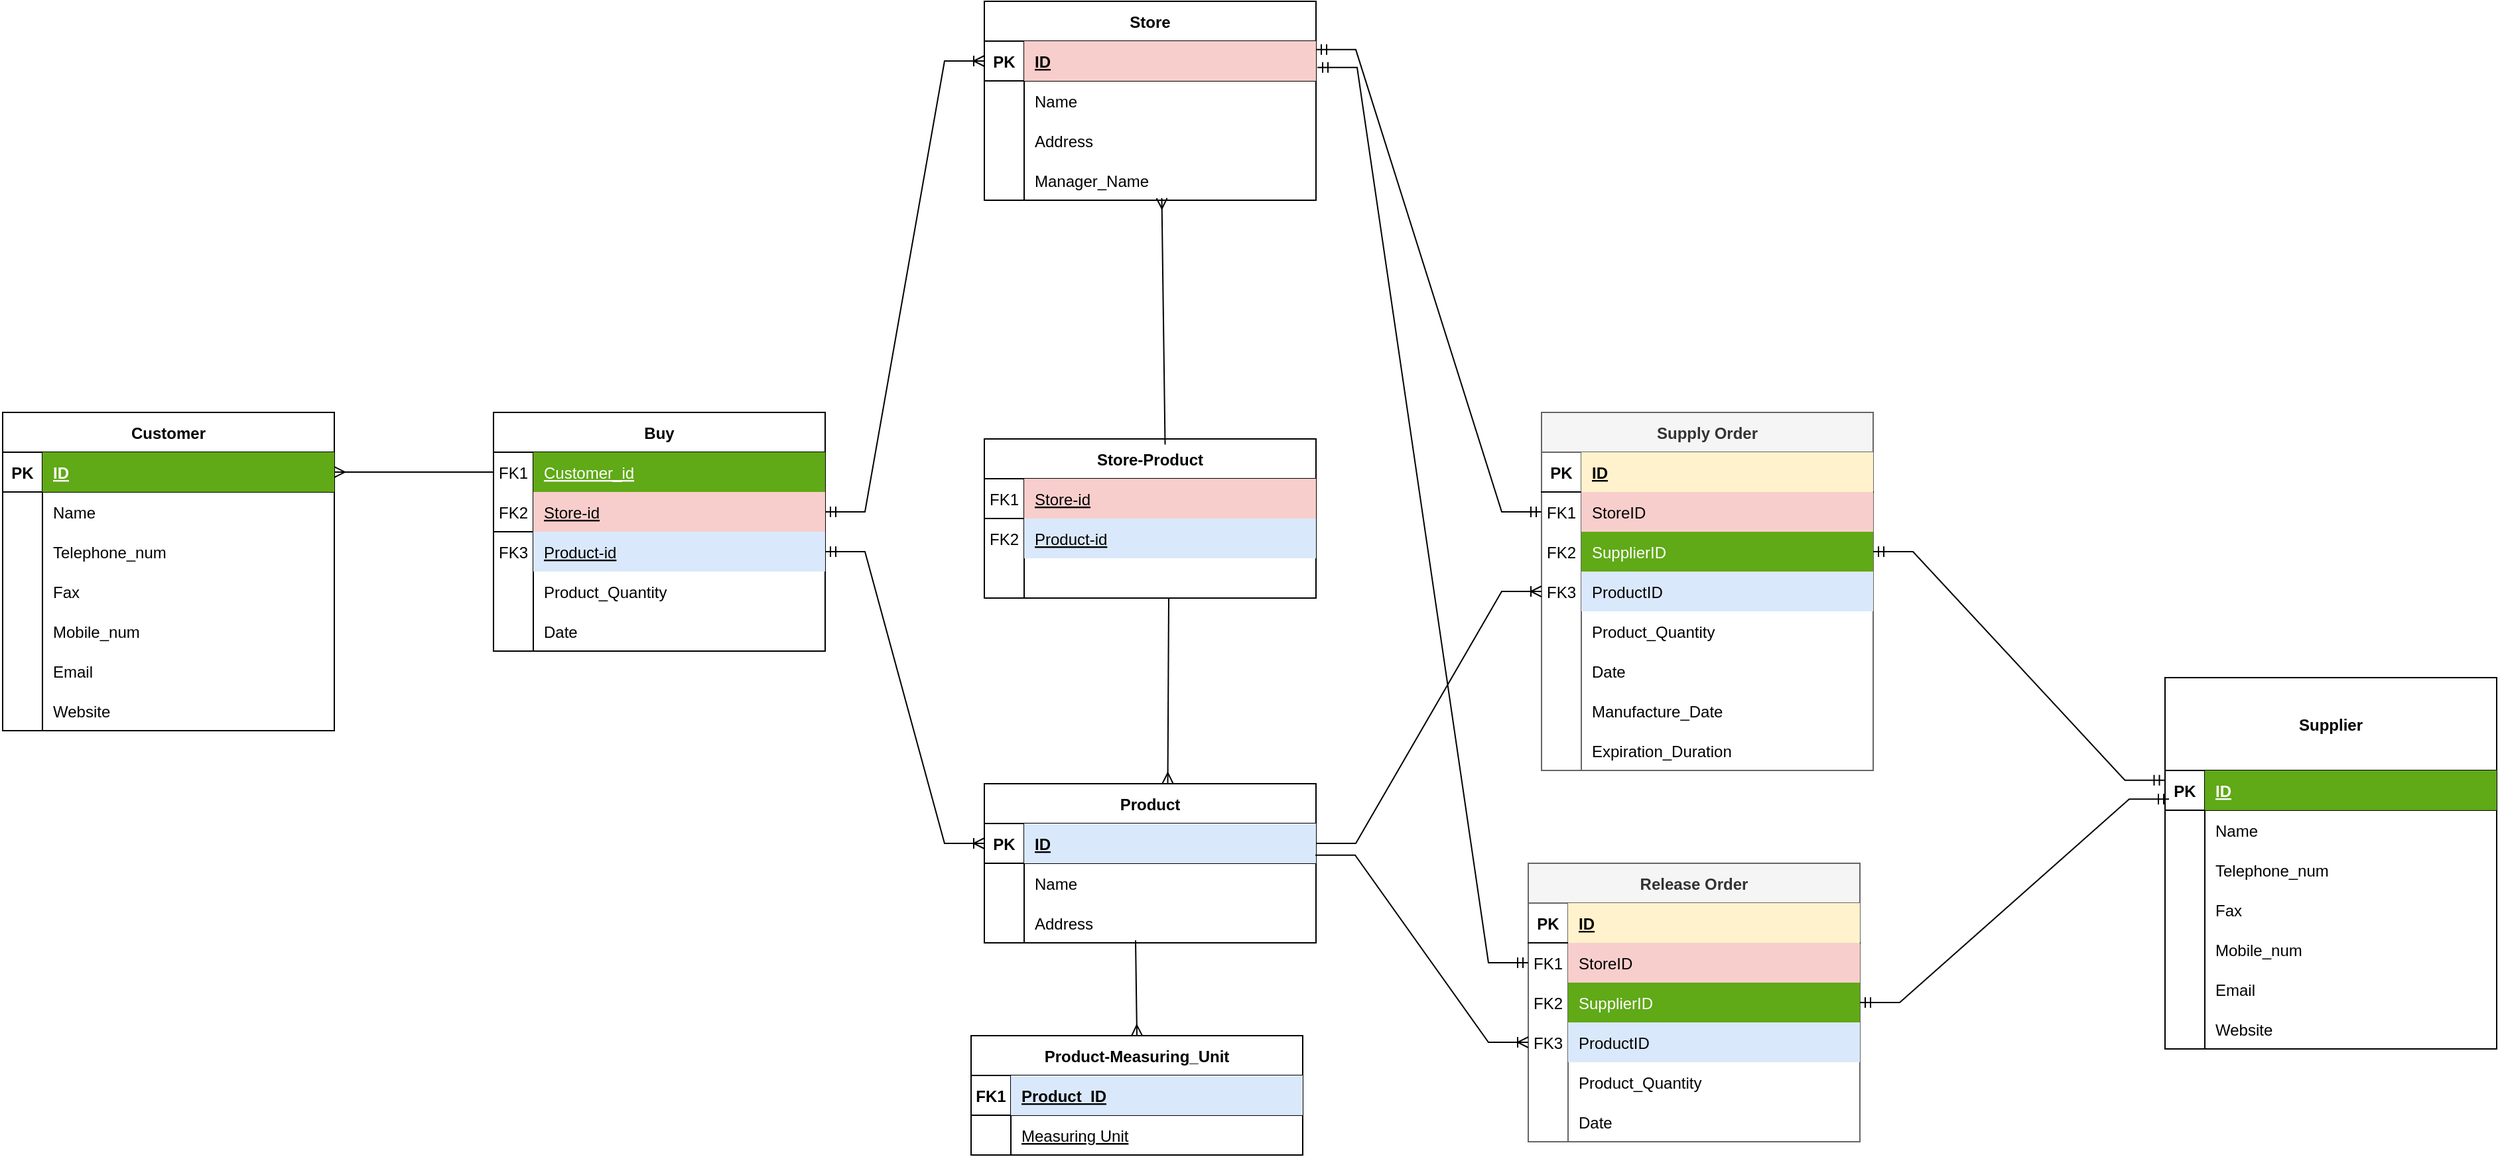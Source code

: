 <mxfile version="20.3.0" type="device"><diagram id="R2lEEEUBdFMjLlhIrx00" name="Page-1"><mxGraphModel dx="4152" dy="2756" grid="1" gridSize="10" guides="1" tooltips="1" connect="1" arrows="1" fold="1" page="1" pageScale="1" pageWidth="2336" pageHeight="1654" math="0" shadow="0" extFonts="Permanent Marker^https://fonts.googleapis.com/css?family=Permanent+Marker"><root><mxCell id="0"/><mxCell id="1" parent="0"/><mxCell id="C-vyLk0tnHw3VtMMgP7b-2" value="Store-Product" style="shape=table;startSize=30;container=1;collapsible=1;childLayout=tableLayout;fixedRows=1;rowLines=0;fontStyle=1;align=center;resizeLast=1;" parent="1" vertex="1"><mxGeometry x="890" y="680" width="250" height="120" as="geometry"/></mxCell><mxCell id="C-vyLk0tnHw3VtMMgP7b-3" value="" style="shape=partialRectangle;collapsible=0;dropTarget=0;pointerEvents=0;fillColor=none;points=[[0,0.5],[1,0.5]];portConstraint=eastwest;top=0;left=0;right=0;bottom=1;" parent="C-vyLk0tnHw3VtMMgP7b-2" vertex="1"><mxGeometry y="30" width="250" height="30" as="geometry"/></mxCell><mxCell id="C-vyLk0tnHw3VtMMgP7b-4" value="FK1" style="shape=partialRectangle;overflow=hidden;connectable=0;fillColor=none;top=0;left=0;bottom=0;right=0;fontStyle=0;" parent="C-vyLk0tnHw3VtMMgP7b-3" vertex="1"><mxGeometry width="30" height="30" as="geometry"><mxRectangle width="30" height="30" as="alternateBounds"/></mxGeometry></mxCell><mxCell id="C-vyLk0tnHw3VtMMgP7b-5" value="Store-id" style="shape=partialRectangle;overflow=hidden;connectable=0;fillColor=#f8cecc;top=0;left=0;bottom=0;right=0;align=left;spacingLeft=6;fontStyle=4;strokeColor=#b85450;" parent="C-vyLk0tnHw3VtMMgP7b-3" vertex="1"><mxGeometry x="30" width="220" height="30" as="geometry"><mxRectangle width="220" height="30" as="alternateBounds"/></mxGeometry></mxCell><mxCell id="C-vyLk0tnHw3VtMMgP7b-6" value="" style="shape=partialRectangle;collapsible=0;dropTarget=0;pointerEvents=0;fillColor=none;points=[[0,0.5],[1,0.5]];portConstraint=eastwest;top=0;left=0;right=0;bottom=0;" parent="C-vyLk0tnHw3VtMMgP7b-2" vertex="1"><mxGeometry y="60" width="250" height="30" as="geometry"/></mxCell><mxCell id="C-vyLk0tnHw3VtMMgP7b-7" value="FK2" style="shape=partialRectangle;overflow=hidden;connectable=0;fillColor=none;top=0;left=0;bottom=0;right=0;" parent="C-vyLk0tnHw3VtMMgP7b-6" vertex="1"><mxGeometry width="30" height="30" as="geometry"><mxRectangle width="30" height="30" as="alternateBounds"/></mxGeometry></mxCell><mxCell id="C-vyLk0tnHw3VtMMgP7b-8" value="Product-id" style="shape=partialRectangle;overflow=hidden;connectable=0;fillColor=#dae8fc;top=0;left=0;bottom=0;right=0;align=left;spacingLeft=6;strokeColor=#6c8ebf;fontStyle=4" parent="C-vyLk0tnHw3VtMMgP7b-6" vertex="1"><mxGeometry x="30" width="220" height="30" as="geometry"><mxRectangle width="220" height="30" as="alternateBounds"/></mxGeometry></mxCell><mxCell id="C-vyLk0tnHw3VtMMgP7b-9" value="" style="shape=partialRectangle;collapsible=0;dropTarget=0;pointerEvents=0;fillColor=none;points=[[0,0.5],[1,0.5]];portConstraint=eastwest;top=0;left=0;right=0;bottom=0;" parent="C-vyLk0tnHw3VtMMgP7b-2" vertex="1"><mxGeometry y="90" width="250" height="30" as="geometry"/></mxCell><mxCell id="C-vyLk0tnHw3VtMMgP7b-10" value="" style="shape=partialRectangle;overflow=hidden;connectable=0;fillColor=none;top=0;left=0;bottom=0;right=0;" parent="C-vyLk0tnHw3VtMMgP7b-9" vertex="1"><mxGeometry width="30" height="30" as="geometry"><mxRectangle width="30" height="30" as="alternateBounds"/></mxGeometry></mxCell><mxCell id="C-vyLk0tnHw3VtMMgP7b-11" value="" style="shape=partialRectangle;overflow=hidden;connectable=0;fillColor=none;top=0;left=0;bottom=0;right=0;align=left;spacingLeft=6;" parent="C-vyLk0tnHw3VtMMgP7b-9" vertex="1"><mxGeometry x="30" width="220" height="30" as="geometry"><mxRectangle width="220" height="30" as="alternateBounds"/></mxGeometry></mxCell><mxCell id="C-vyLk0tnHw3VtMMgP7b-23" value="Store" style="shape=table;startSize=30;container=1;collapsible=1;childLayout=tableLayout;fixedRows=1;rowLines=0;fontStyle=1;align=center;resizeLast=1;" parent="1" vertex="1"><mxGeometry x="890" y="350" width="250" height="150" as="geometry"/></mxCell><mxCell id="C-vyLk0tnHw3VtMMgP7b-24" value="" style="shape=partialRectangle;collapsible=0;dropTarget=0;pointerEvents=0;fillColor=none;points=[[0,0.5],[1,0.5]];portConstraint=eastwest;top=0;left=0;right=0;bottom=1;" parent="C-vyLk0tnHw3VtMMgP7b-23" vertex="1"><mxGeometry y="30" width="250" height="30" as="geometry"/></mxCell><mxCell id="C-vyLk0tnHw3VtMMgP7b-25" value="PK" style="shape=partialRectangle;overflow=hidden;connectable=0;fillColor=none;top=0;left=0;bottom=0;right=0;fontStyle=1;" parent="C-vyLk0tnHw3VtMMgP7b-24" vertex="1"><mxGeometry width="30" height="30" as="geometry"><mxRectangle width="30" height="30" as="alternateBounds"/></mxGeometry></mxCell><mxCell id="C-vyLk0tnHw3VtMMgP7b-26" value="ID" style="shape=partialRectangle;overflow=hidden;connectable=0;fillColor=#f8cecc;top=0;left=0;bottom=0;right=0;align=left;spacingLeft=6;fontStyle=5;strokeColor=#b85450;" parent="C-vyLk0tnHw3VtMMgP7b-24" vertex="1"><mxGeometry x="30" width="220" height="30" as="geometry"><mxRectangle width="220" height="30" as="alternateBounds"/></mxGeometry></mxCell><mxCell id="Yzc-ueXwiKFjqI6PpQ7W-4" value="" style="shape=partialRectangle;collapsible=0;dropTarget=0;pointerEvents=0;fillColor=none;points=[[0,0.5],[1,0.5]];portConstraint=eastwest;top=0;left=0;right=0;bottom=0;" vertex="1" parent="C-vyLk0tnHw3VtMMgP7b-23"><mxGeometry y="60" width="250" height="30" as="geometry"/></mxCell><mxCell id="Yzc-ueXwiKFjqI6PpQ7W-5" value="" style="shape=partialRectangle;overflow=hidden;connectable=0;fillColor=none;top=0;left=0;bottom=0;right=0;" vertex="1" parent="Yzc-ueXwiKFjqI6PpQ7W-4"><mxGeometry width="30" height="30" as="geometry"><mxRectangle width="30" height="30" as="alternateBounds"/></mxGeometry></mxCell><mxCell id="Yzc-ueXwiKFjqI6PpQ7W-6" value="Name" style="shape=partialRectangle;overflow=hidden;connectable=0;fillColor=none;top=0;left=0;bottom=0;right=0;align=left;spacingLeft=6;" vertex="1" parent="Yzc-ueXwiKFjqI6PpQ7W-4"><mxGeometry x="30" width="220" height="30" as="geometry"><mxRectangle width="220" height="30" as="alternateBounds"/></mxGeometry></mxCell><mxCell id="Yzc-ueXwiKFjqI6PpQ7W-1" value="" style="shape=partialRectangle;collapsible=0;dropTarget=0;pointerEvents=0;fillColor=none;points=[[0,0.5],[1,0.5]];portConstraint=eastwest;top=0;left=0;right=0;bottom=0;" vertex="1" parent="C-vyLk0tnHw3VtMMgP7b-23"><mxGeometry y="90" width="250" height="30" as="geometry"/></mxCell><mxCell id="Yzc-ueXwiKFjqI6PpQ7W-2" value="" style="shape=partialRectangle;overflow=hidden;connectable=0;fillColor=none;top=0;left=0;bottom=0;right=0;" vertex="1" parent="Yzc-ueXwiKFjqI6PpQ7W-1"><mxGeometry width="30" height="30" as="geometry"><mxRectangle width="30" height="30" as="alternateBounds"/></mxGeometry></mxCell><mxCell id="Yzc-ueXwiKFjqI6PpQ7W-3" value="Address" style="shape=partialRectangle;overflow=hidden;connectable=0;fillColor=none;top=0;left=0;bottom=0;right=0;align=left;spacingLeft=6;" vertex="1" parent="Yzc-ueXwiKFjqI6PpQ7W-1"><mxGeometry x="30" width="220" height="30" as="geometry"><mxRectangle width="220" height="30" as="alternateBounds"/></mxGeometry></mxCell><mxCell id="Yzc-ueXwiKFjqI6PpQ7W-10" value="" style="shape=partialRectangle;collapsible=0;dropTarget=0;pointerEvents=0;fillColor=none;points=[[0,0.5],[1,0.5]];portConstraint=eastwest;top=0;left=0;right=0;bottom=0;" vertex="1" parent="C-vyLk0tnHw3VtMMgP7b-23"><mxGeometry y="120" width="250" height="30" as="geometry"/></mxCell><mxCell id="Yzc-ueXwiKFjqI6PpQ7W-11" value="" style="shape=partialRectangle;overflow=hidden;connectable=0;fillColor=none;top=0;left=0;bottom=0;right=0;strokeWidth=3;" vertex="1" parent="Yzc-ueXwiKFjqI6PpQ7W-10"><mxGeometry width="30" height="30" as="geometry"><mxRectangle width="30" height="30" as="alternateBounds"/></mxGeometry></mxCell><mxCell id="Yzc-ueXwiKFjqI6PpQ7W-12" value="Manager_Name" style="shape=partialRectangle;overflow=hidden;connectable=0;fillColor=none;top=0;left=0;bottom=0;right=0;align=left;spacingLeft=6;strokeWidth=3;" vertex="1" parent="Yzc-ueXwiKFjqI6PpQ7W-10"><mxGeometry x="30" width="220" height="30" as="geometry"><mxRectangle width="220" height="30" as="alternateBounds"/></mxGeometry></mxCell><mxCell id="Yzc-ueXwiKFjqI6PpQ7W-16" value="Product" style="shape=table;startSize=30;container=1;collapsible=1;childLayout=tableLayout;fixedRows=1;rowLines=0;fontStyle=1;align=center;resizeLast=1;" vertex="1" parent="1"><mxGeometry x="890" y="940" width="250" height="120" as="geometry"/></mxCell><mxCell id="Yzc-ueXwiKFjqI6PpQ7W-17" value="" style="shape=partialRectangle;collapsible=0;dropTarget=0;pointerEvents=0;fillColor=none;points=[[0,0.5],[1,0.5]];portConstraint=eastwest;top=0;left=0;right=0;bottom=1;" vertex="1" parent="Yzc-ueXwiKFjqI6PpQ7W-16"><mxGeometry y="30" width="250" height="30" as="geometry"/></mxCell><mxCell id="Yzc-ueXwiKFjqI6PpQ7W-18" value="PK" style="shape=partialRectangle;overflow=hidden;connectable=0;fillColor=none;top=0;left=0;bottom=0;right=0;fontStyle=1;" vertex="1" parent="Yzc-ueXwiKFjqI6PpQ7W-17"><mxGeometry width="30" height="30" as="geometry"><mxRectangle width="30" height="30" as="alternateBounds"/></mxGeometry></mxCell><mxCell id="Yzc-ueXwiKFjqI6PpQ7W-19" value="ID" style="shape=partialRectangle;overflow=hidden;connectable=0;fillColor=#dae8fc;top=0;left=0;bottom=0;right=0;align=left;spacingLeft=6;fontStyle=5;strokeColor=#6c8ebf;" vertex="1" parent="Yzc-ueXwiKFjqI6PpQ7W-17"><mxGeometry x="30" width="220" height="30" as="geometry"><mxRectangle width="220" height="30" as="alternateBounds"/></mxGeometry></mxCell><mxCell id="Yzc-ueXwiKFjqI6PpQ7W-20" value="" style="shape=partialRectangle;collapsible=0;dropTarget=0;pointerEvents=0;fillColor=none;points=[[0,0.5],[1,0.5]];portConstraint=eastwest;top=0;left=0;right=0;bottom=0;" vertex="1" parent="Yzc-ueXwiKFjqI6PpQ7W-16"><mxGeometry y="60" width="250" height="30" as="geometry"/></mxCell><mxCell id="Yzc-ueXwiKFjqI6PpQ7W-21" value="" style="shape=partialRectangle;overflow=hidden;connectable=0;fillColor=none;top=0;left=0;bottom=0;right=0;" vertex="1" parent="Yzc-ueXwiKFjqI6PpQ7W-20"><mxGeometry width="30" height="30" as="geometry"><mxRectangle width="30" height="30" as="alternateBounds"/></mxGeometry></mxCell><mxCell id="Yzc-ueXwiKFjqI6PpQ7W-22" value="Name" style="shape=partialRectangle;overflow=hidden;connectable=0;fillColor=none;top=0;left=0;bottom=0;right=0;align=left;spacingLeft=6;" vertex="1" parent="Yzc-ueXwiKFjqI6PpQ7W-20"><mxGeometry x="30" width="220" height="30" as="geometry"><mxRectangle width="220" height="30" as="alternateBounds"/></mxGeometry></mxCell><mxCell id="Yzc-ueXwiKFjqI6PpQ7W-23" value="" style="shape=partialRectangle;collapsible=0;dropTarget=0;pointerEvents=0;fillColor=none;points=[[0,0.5],[1,0.5]];portConstraint=eastwest;top=0;left=0;right=0;bottom=0;" vertex="1" parent="Yzc-ueXwiKFjqI6PpQ7W-16"><mxGeometry y="90" width="250" height="30" as="geometry"/></mxCell><mxCell id="Yzc-ueXwiKFjqI6PpQ7W-24" value="" style="shape=partialRectangle;overflow=hidden;connectable=0;fillColor=none;top=0;left=0;bottom=0;right=0;" vertex="1" parent="Yzc-ueXwiKFjqI6PpQ7W-23"><mxGeometry width="30" height="30" as="geometry"><mxRectangle width="30" height="30" as="alternateBounds"/></mxGeometry></mxCell><mxCell id="Yzc-ueXwiKFjqI6PpQ7W-25" value="Address" style="shape=partialRectangle;overflow=hidden;connectable=0;fillColor=none;top=0;left=0;bottom=0;right=0;align=left;spacingLeft=6;" vertex="1" parent="Yzc-ueXwiKFjqI6PpQ7W-23"><mxGeometry x="30" width="220" height="30" as="geometry"><mxRectangle width="220" height="30" as="alternateBounds"/></mxGeometry></mxCell><mxCell id="Yzc-ueXwiKFjqI6PpQ7W-35" value="" style="fontSize=12;html=1;endArrow=ERmany;rounded=0;entryX=0.535;entryY=0.947;entryDx=0;entryDy=0;entryPerimeter=0;exitX=0.545;exitY=0.035;exitDx=0;exitDy=0;exitPerimeter=0;" edge="1" parent="1" source="C-vyLk0tnHw3VtMMgP7b-2" target="Yzc-ueXwiKFjqI6PpQ7W-10"><mxGeometry width="100" height="100" relative="1" as="geometry"><mxPoint x="800" y="740" as="sourcePoint"/><mxPoint x="1027.75" y="528.17" as="targetPoint"/></mxGeometry></mxCell><mxCell id="Yzc-ueXwiKFjqI6PpQ7W-36" value="" style="fontSize=12;html=1;endArrow=ERmany;rounded=0;entryX=0.553;entryY=-0.002;entryDx=0;entryDy=0;entryPerimeter=0;exitX=0.556;exitY=0.983;exitDx=0;exitDy=0;exitPerimeter=0;" edge="1" parent="1" source="C-vyLk0tnHw3VtMMgP7b-9" target="Yzc-ueXwiKFjqI6PpQ7W-16"><mxGeometry width="100" height="100" relative="1" as="geometry"><mxPoint x="1036.25" y="876.03" as="sourcePoint"/><mxPoint x="1037.75" y="750" as="targetPoint"/></mxGeometry></mxCell><mxCell id="Yzc-ueXwiKFjqI6PpQ7W-37" value="Customer" style="shape=table;startSize=30;container=1;collapsible=1;childLayout=tableLayout;fixedRows=1;rowLines=0;fontStyle=1;align=center;resizeLast=1;" vertex="1" parent="1"><mxGeometry x="150" y="660" width="250" height="240" as="geometry"/></mxCell><mxCell id="Yzc-ueXwiKFjqI6PpQ7W-38" value="" style="shape=partialRectangle;collapsible=0;dropTarget=0;pointerEvents=0;fillColor=none;points=[[0,0.5],[1,0.5]];portConstraint=eastwest;top=0;left=0;right=0;bottom=1;" vertex="1" parent="Yzc-ueXwiKFjqI6PpQ7W-37"><mxGeometry y="30" width="250" height="30" as="geometry"/></mxCell><mxCell id="Yzc-ueXwiKFjqI6PpQ7W-39" value="PK" style="shape=partialRectangle;overflow=hidden;connectable=0;fillColor=none;top=0;left=0;bottom=0;right=0;fontStyle=1;" vertex="1" parent="Yzc-ueXwiKFjqI6PpQ7W-38"><mxGeometry width="30" height="30" as="geometry"><mxRectangle width="30" height="30" as="alternateBounds"/></mxGeometry></mxCell><mxCell id="Yzc-ueXwiKFjqI6PpQ7W-40" value="ID" style="shape=partialRectangle;overflow=hidden;connectable=0;fillColor=#60a917;top=0;left=0;bottom=0;right=0;align=left;spacingLeft=6;fontStyle=5;strokeColor=#2D7600;fontColor=#ffffff;" vertex="1" parent="Yzc-ueXwiKFjqI6PpQ7W-38"><mxGeometry x="30" width="220" height="30" as="geometry"><mxRectangle width="220" height="30" as="alternateBounds"/></mxGeometry></mxCell><mxCell id="Yzc-ueXwiKFjqI6PpQ7W-41" value="" style="shape=partialRectangle;collapsible=0;dropTarget=0;pointerEvents=0;fillColor=none;points=[[0,0.5],[1,0.5]];portConstraint=eastwest;top=0;left=0;right=0;bottom=0;" vertex="1" parent="Yzc-ueXwiKFjqI6PpQ7W-37"><mxGeometry y="60" width="250" height="30" as="geometry"/></mxCell><mxCell id="Yzc-ueXwiKFjqI6PpQ7W-42" value="" style="shape=partialRectangle;overflow=hidden;connectable=0;fillColor=none;top=0;left=0;bottom=0;right=0;" vertex="1" parent="Yzc-ueXwiKFjqI6PpQ7W-41"><mxGeometry width="30" height="30" as="geometry"><mxRectangle width="30" height="30" as="alternateBounds"/></mxGeometry></mxCell><mxCell id="Yzc-ueXwiKFjqI6PpQ7W-43" value="Name" style="shape=partialRectangle;overflow=hidden;connectable=0;fillColor=none;top=0;left=0;bottom=0;right=0;align=left;spacingLeft=6;" vertex="1" parent="Yzc-ueXwiKFjqI6PpQ7W-41"><mxGeometry x="30" width="220" height="30" as="geometry"><mxRectangle width="220" height="30" as="alternateBounds"/></mxGeometry></mxCell><mxCell id="Yzc-ueXwiKFjqI6PpQ7W-44" value="" style="shape=partialRectangle;collapsible=0;dropTarget=0;pointerEvents=0;fillColor=none;points=[[0,0.5],[1,0.5]];portConstraint=eastwest;top=0;left=0;right=0;bottom=0;" vertex="1" parent="Yzc-ueXwiKFjqI6PpQ7W-37"><mxGeometry y="90" width="250" height="30" as="geometry"/></mxCell><mxCell id="Yzc-ueXwiKFjqI6PpQ7W-45" value="" style="shape=partialRectangle;overflow=hidden;connectable=0;fillColor=none;top=0;left=0;bottom=0;right=0;" vertex="1" parent="Yzc-ueXwiKFjqI6PpQ7W-44"><mxGeometry width="30" height="30" as="geometry"><mxRectangle width="30" height="30" as="alternateBounds"/></mxGeometry></mxCell><mxCell id="Yzc-ueXwiKFjqI6PpQ7W-46" value="Telephone_num" style="shape=partialRectangle;overflow=hidden;connectable=0;fillColor=none;top=0;left=0;bottom=0;right=0;align=left;spacingLeft=6;" vertex="1" parent="Yzc-ueXwiKFjqI6PpQ7W-44"><mxGeometry x="30" width="220" height="30" as="geometry"><mxRectangle width="220" height="30" as="alternateBounds"/></mxGeometry></mxCell><mxCell id="Yzc-ueXwiKFjqI6PpQ7W-47" value="" style="shape=partialRectangle;collapsible=0;dropTarget=0;pointerEvents=0;fillColor=none;points=[[0,0.5],[1,0.5]];portConstraint=eastwest;top=0;left=0;right=0;bottom=0;" vertex="1" parent="Yzc-ueXwiKFjqI6PpQ7W-37"><mxGeometry y="120" width="250" height="30" as="geometry"/></mxCell><mxCell id="Yzc-ueXwiKFjqI6PpQ7W-48" value="" style="shape=partialRectangle;overflow=hidden;connectable=0;fillColor=none;top=0;left=0;bottom=0;right=0;strokeWidth=3;" vertex="1" parent="Yzc-ueXwiKFjqI6PpQ7W-47"><mxGeometry width="30" height="30" as="geometry"><mxRectangle width="30" height="30" as="alternateBounds"/></mxGeometry></mxCell><mxCell id="Yzc-ueXwiKFjqI6PpQ7W-49" value="Fax" style="shape=partialRectangle;overflow=hidden;connectable=0;fillColor=none;top=0;left=0;bottom=0;right=0;align=left;spacingLeft=6;strokeWidth=3;" vertex="1" parent="Yzc-ueXwiKFjqI6PpQ7W-47"><mxGeometry x="30" width="220" height="30" as="geometry"><mxRectangle width="220" height="30" as="alternateBounds"/></mxGeometry></mxCell><mxCell id="Yzc-ueXwiKFjqI6PpQ7W-50" value="" style="shape=partialRectangle;collapsible=0;dropTarget=0;pointerEvents=0;fillColor=none;points=[[0,0.5],[1,0.5]];portConstraint=eastwest;top=0;left=0;right=0;bottom=0;" vertex="1" parent="Yzc-ueXwiKFjqI6PpQ7W-37"><mxGeometry y="150" width="250" height="30" as="geometry"/></mxCell><mxCell id="Yzc-ueXwiKFjqI6PpQ7W-51" value="" style="shape=partialRectangle;overflow=hidden;connectable=0;fillColor=none;top=0;left=0;bottom=0;right=0;strokeWidth=3;" vertex="1" parent="Yzc-ueXwiKFjqI6PpQ7W-50"><mxGeometry width="30" height="30" as="geometry"><mxRectangle width="30" height="30" as="alternateBounds"/></mxGeometry></mxCell><mxCell id="Yzc-ueXwiKFjqI6PpQ7W-52" value="Mobile_num" style="shape=partialRectangle;overflow=hidden;connectable=0;fillColor=none;top=0;left=0;bottom=0;right=0;align=left;spacingLeft=6;strokeWidth=3;" vertex="1" parent="Yzc-ueXwiKFjqI6PpQ7W-50"><mxGeometry x="30" width="220" height="30" as="geometry"><mxRectangle width="220" height="30" as="alternateBounds"/></mxGeometry></mxCell><mxCell id="Yzc-ueXwiKFjqI6PpQ7W-53" value="" style="shape=partialRectangle;collapsible=0;dropTarget=0;pointerEvents=0;fillColor=none;points=[[0,0.5],[1,0.5]];portConstraint=eastwest;top=0;left=0;right=0;bottom=0;" vertex="1" parent="Yzc-ueXwiKFjqI6PpQ7W-37"><mxGeometry y="180" width="250" height="30" as="geometry"/></mxCell><mxCell id="Yzc-ueXwiKFjqI6PpQ7W-54" value="" style="shape=partialRectangle;overflow=hidden;connectable=0;fillColor=none;top=0;left=0;bottom=0;right=0;" vertex="1" parent="Yzc-ueXwiKFjqI6PpQ7W-53"><mxGeometry width="30" height="30" as="geometry"><mxRectangle width="30" height="30" as="alternateBounds"/></mxGeometry></mxCell><mxCell id="Yzc-ueXwiKFjqI6PpQ7W-55" value="Email" style="shape=partialRectangle;overflow=hidden;connectable=0;fillColor=none;top=0;left=0;bottom=0;right=0;align=left;spacingLeft=6;" vertex="1" parent="Yzc-ueXwiKFjqI6PpQ7W-53"><mxGeometry x="30" width="220" height="30" as="geometry"><mxRectangle width="220" height="30" as="alternateBounds"/></mxGeometry></mxCell><mxCell id="Yzc-ueXwiKFjqI6PpQ7W-56" value="" style="shape=partialRectangle;collapsible=0;dropTarget=0;pointerEvents=0;fillColor=none;points=[[0,0.5],[1,0.5]];portConstraint=eastwest;top=0;left=0;right=0;bottom=0;" vertex="1" parent="Yzc-ueXwiKFjqI6PpQ7W-37"><mxGeometry y="210" width="250" height="30" as="geometry"/></mxCell><mxCell id="Yzc-ueXwiKFjqI6PpQ7W-57" value="" style="shape=partialRectangle;overflow=hidden;connectable=0;fillColor=none;top=0;left=0;bottom=0;right=0;" vertex="1" parent="Yzc-ueXwiKFjqI6PpQ7W-56"><mxGeometry width="30" height="30" as="geometry"><mxRectangle width="30" height="30" as="alternateBounds"/></mxGeometry></mxCell><mxCell id="Yzc-ueXwiKFjqI6PpQ7W-58" value="Website" style="shape=partialRectangle;overflow=hidden;connectable=0;fillColor=none;top=0;left=0;bottom=0;right=0;align=left;spacingLeft=6;" vertex="1" parent="Yzc-ueXwiKFjqI6PpQ7W-56"><mxGeometry x="30" width="220" height="30" as="geometry"><mxRectangle width="220" height="30" as="alternateBounds"/></mxGeometry></mxCell><mxCell id="Yzc-ueXwiKFjqI6PpQ7W-91" value="Supplier" style="shape=table;startSize=70;container=1;collapsible=1;childLayout=tableLayout;fixedRows=1;rowLines=0;fontStyle=1;align=center;resizeLast=1;" vertex="1" parent="1"><mxGeometry x="1780" y="860" width="250" height="280" as="geometry"/></mxCell><mxCell id="Yzc-ueXwiKFjqI6PpQ7W-92" value="" style="shape=partialRectangle;collapsible=0;dropTarget=0;pointerEvents=0;fillColor=none;points=[[0,0.5],[1,0.5]];portConstraint=eastwest;top=0;left=0;right=0;bottom=1;" vertex="1" parent="Yzc-ueXwiKFjqI6PpQ7W-91"><mxGeometry y="70" width="250" height="30" as="geometry"/></mxCell><mxCell id="Yzc-ueXwiKFjqI6PpQ7W-93" value="PK" style="shape=partialRectangle;overflow=hidden;connectable=0;fillColor=none;top=0;left=0;bottom=0;right=0;fontStyle=1;" vertex="1" parent="Yzc-ueXwiKFjqI6PpQ7W-92"><mxGeometry width="30" height="30" as="geometry"><mxRectangle width="30" height="30" as="alternateBounds"/></mxGeometry></mxCell><mxCell id="Yzc-ueXwiKFjqI6PpQ7W-94" value="ID" style="shape=partialRectangle;overflow=hidden;connectable=0;fillColor=#60a917;top=0;left=0;bottom=0;right=0;align=left;spacingLeft=6;fontStyle=5;strokeColor=#2D7600;fontColor=#ffffff;" vertex="1" parent="Yzc-ueXwiKFjqI6PpQ7W-92"><mxGeometry x="30" width="220" height="30" as="geometry"><mxRectangle width="220" height="30" as="alternateBounds"/></mxGeometry></mxCell><mxCell id="Yzc-ueXwiKFjqI6PpQ7W-95" value="" style="shape=partialRectangle;collapsible=0;dropTarget=0;pointerEvents=0;fillColor=none;points=[[0,0.5],[1,0.5]];portConstraint=eastwest;top=0;left=0;right=0;bottom=0;" vertex="1" parent="Yzc-ueXwiKFjqI6PpQ7W-91"><mxGeometry y="100" width="250" height="30" as="geometry"/></mxCell><mxCell id="Yzc-ueXwiKFjqI6PpQ7W-96" value="" style="shape=partialRectangle;overflow=hidden;connectable=0;fillColor=none;top=0;left=0;bottom=0;right=0;" vertex="1" parent="Yzc-ueXwiKFjqI6PpQ7W-95"><mxGeometry width="30" height="30" as="geometry"><mxRectangle width="30" height="30" as="alternateBounds"/></mxGeometry></mxCell><mxCell id="Yzc-ueXwiKFjqI6PpQ7W-97" value="Name" style="shape=partialRectangle;overflow=hidden;connectable=0;fillColor=none;top=0;left=0;bottom=0;right=0;align=left;spacingLeft=6;" vertex="1" parent="Yzc-ueXwiKFjqI6PpQ7W-95"><mxGeometry x="30" width="220" height="30" as="geometry"><mxRectangle width="220" height="30" as="alternateBounds"/></mxGeometry></mxCell><mxCell id="Yzc-ueXwiKFjqI6PpQ7W-98" value="" style="shape=partialRectangle;collapsible=0;dropTarget=0;pointerEvents=0;fillColor=none;points=[[0,0.5],[1,0.5]];portConstraint=eastwest;top=0;left=0;right=0;bottom=0;" vertex="1" parent="Yzc-ueXwiKFjqI6PpQ7W-91"><mxGeometry y="130" width="250" height="30" as="geometry"/></mxCell><mxCell id="Yzc-ueXwiKFjqI6PpQ7W-99" value="" style="shape=partialRectangle;overflow=hidden;connectable=0;fillColor=none;top=0;left=0;bottom=0;right=0;" vertex="1" parent="Yzc-ueXwiKFjqI6PpQ7W-98"><mxGeometry width="30" height="30" as="geometry"><mxRectangle width="30" height="30" as="alternateBounds"/></mxGeometry></mxCell><mxCell id="Yzc-ueXwiKFjqI6PpQ7W-100" value="Telephone_num" style="shape=partialRectangle;overflow=hidden;connectable=0;fillColor=none;top=0;left=0;bottom=0;right=0;align=left;spacingLeft=6;" vertex="1" parent="Yzc-ueXwiKFjqI6PpQ7W-98"><mxGeometry x="30" width="220" height="30" as="geometry"><mxRectangle width="220" height="30" as="alternateBounds"/></mxGeometry></mxCell><mxCell id="Yzc-ueXwiKFjqI6PpQ7W-101" value="" style="shape=partialRectangle;collapsible=0;dropTarget=0;pointerEvents=0;fillColor=none;points=[[0,0.5],[1,0.5]];portConstraint=eastwest;top=0;left=0;right=0;bottom=0;" vertex="1" parent="Yzc-ueXwiKFjqI6PpQ7W-91"><mxGeometry y="160" width="250" height="30" as="geometry"/></mxCell><mxCell id="Yzc-ueXwiKFjqI6PpQ7W-102" value="" style="shape=partialRectangle;overflow=hidden;connectable=0;fillColor=none;top=0;left=0;bottom=0;right=0;strokeWidth=3;" vertex="1" parent="Yzc-ueXwiKFjqI6PpQ7W-101"><mxGeometry width="30" height="30" as="geometry"><mxRectangle width="30" height="30" as="alternateBounds"/></mxGeometry></mxCell><mxCell id="Yzc-ueXwiKFjqI6PpQ7W-103" value="Fax" style="shape=partialRectangle;overflow=hidden;connectable=0;fillColor=none;top=0;left=0;bottom=0;right=0;align=left;spacingLeft=6;strokeWidth=3;" vertex="1" parent="Yzc-ueXwiKFjqI6PpQ7W-101"><mxGeometry x="30" width="220" height="30" as="geometry"><mxRectangle width="220" height="30" as="alternateBounds"/></mxGeometry></mxCell><mxCell id="Yzc-ueXwiKFjqI6PpQ7W-104" value="" style="shape=partialRectangle;collapsible=0;dropTarget=0;pointerEvents=0;fillColor=none;points=[[0,0.5],[1,0.5]];portConstraint=eastwest;top=0;left=0;right=0;bottom=0;" vertex="1" parent="Yzc-ueXwiKFjqI6PpQ7W-91"><mxGeometry y="190" width="250" height="30" as="geometry"/></mxCell><mxCell id="Yzc-ueXwiKFjqI6PpQ7W-105" value="" style="shape=partialRectangle;overflow=hidden;connectable=0;fillColor=none;top=0;left=0;bottom=0;right=0;strokeWidth=3;" vertex="1" parent="Yzc-ueXwiKFjqI6PpQ7W-104"><mxGeometry width="30" height="30" as="geometry"><mxRectangle width="30" height="30" as="alternateBounds"/></mxGeometry></mxCell><mxCell id="Yzc-ueXwiKFjqI6PpQ7W-106" value="Mobile_num" style="shape=partialRectangle;overflow=hidden;connectable=0;fillColor=none;top=0;left=0;bottom=0;right=0;align=left;spacingLeft=6;strokeWidth=3;" vertex="1" parent="Yzc-ueXwiKFjqI6PpQ7W-104"><mxGeometry x="30" width="220" height="30" as="geometry"><mxRectangle width="220" height="30" as="alternateBounds"/></mxGeometry></mxCell><mxCell id="Yzc-ueXwiKFjqI6PpQ7W-107" value="" style="shape=partialRectangle;collapsible=0;dropTarget=0;pointerEvents=0;fillColor=none;points=[[0,0.5],[1,0.5]];portConstraint=eastwest;top=0;left=0;right=0;bottom=0;" vertex="1" parent="Yzc-ueXwiKFjqI6PpQ7W-91"><mxGeometry y="220" width="250" height="30" as="geometry"/></mxCell><mxCell id="Yzc-ueXwiKFjqI6PpQ7W-108" value="" style="shape=partialRectangle;overflow=hidden;connectable=0;fillColor=none;top=0;left=0;bottom=0;right=0;" vertex="1" parent="Yzc-ueXwiKFjqI6PpQ7W-107"><mxGeometry width="30" height="30" as="geometry"><mxRectangle width="30" height="30" as="alternateBounds"/></mxGeometry></mxCell><mxCell id="Yzc-ueXwiKFjqI6PpQ7W-109" value="Email" style="shape=partialRectangle;overflow=hidden;connectable=0;fillColor=none;top=0;left=0;bottom=0;right=0;align=left;spacingLeft=6;" vertex="1" parent="Yzc-ueXwiKFjqI6PpQ7W-107"><mxGeometry x="30" width="220" height="30" as="geometry"><mxRectangle width="220" height="30" as="alternateBounds"/></mxGeometry></mxCell><mxCell id="Yzc-ueXwiKFjqI6PpQ7W-110" value="" style="shape=partialRectangle;collapsible=0;dropTarget=0;pointerEvents=0;fillColor=none;points=[[0,0.5],[1,0.5]];portConstraint=eastwest;top=0;left=0;right=0;bottom=0;" vertex="1" parent="Yzc-ueXwiKFjqI6PpQ7W-91"><mxGeometry y="250" width="250" height="30" as="geometry"/></mxCell><mxCell id="Yzc-ueXwiKFjqI6PpQ7W-111" value="" style="shape=partialRectangle;overflow=hidden;connectable=0;fillColor=none;top=0;left=0;bottom=0;right=0;" vertex="1" parent="Yzc-ueXwiKFjqI6PpQ7W-110"><mxGeometry width="30" height="30" as="geometry"><mxRectangle width="30" height="30" as="alternateBounds"/></mxGeometry></mxCell><mxCell id="Yzc-ueXwiKFjqI6PpQ7W-112" value="Website" style="shape=partialRectangle;overflow=hidden;connectable=0;fillColor=none;top=0;left=0;bottom=0;right=0;align=left;spacingLeft=6;" vertex="1" parent="Yzc-ueXwiKFjqI6PpQ7W-110"><mxGeometry x="30" width="220" height="30" as="geometry"><mxRectangle width="220" height="30" as="alternateBounds"/></mxGeometry></mxCell><mxCell id="Yzc-ueXwiKFjqI6PpQ7W-113" value="Product-Measuring_Unit" style="shape=table;startSize=30;container=1;collapsible=1;childLayout=tableLayout;fixedRows=1;rowLines=0;fontStyle=1;align=center;resizeLast=1;" vertex="1" parent="1"><mxGeometry x="880" y="1130" width="250" height="90" as="geometry"/></mxCell><mxCell id="Yzc-ueXwiKFjqI6PpQ7W-114" value="" style="shape=partialRectangle;collapsible=0;dropTarget=0;pointerEvents=0;fillColor=none;points=[[0,0.5],[1,0.5]];portConstraint=eastwest;top=0;left=0;right=0;bottom=1;" vertex="1" parent="Yzc-ueXwiKFjqI6PpQ7W-113"><mxGeometry y="30" width="250" height="30" as="geometry"/></mxCell><mxCell id="Yzc-ueXwiKFjqI6PpQ7W-115" value="FK1" style="shape=partialRectangle;overflow=hidden;connectable=0;fillColor=none;top=0;left=0;bottom=0;right=0;fontStyle=1;" vertex="1" parent="Yzc-ueXwiKFjqI6PpQ7W-114"><mxGeometry width="30" height="30" as="geometry"><mxRectangle width="30" height="30" as="alternateBounds"/></mxGeometry></mxCell><mxCell id="Yzc-ueXwiKFjqI6PpQ7W-116" value="Product_ID" style="shape=partialRectangle;overflow=hidden;connectable=0;fillColor=#dae8fc;top=0;left=0;bottom=0;right=0;align=left;spacingLeft=6;fontStyle=5;strokeColor=#6c8ebf;" vertex="1" parent="Yzc-ueXwiKFjqI6PpQ7W-114"><mxGeometry x="30" width="220" height="30" as="geometry"><mxRectangle width="220" height="30" as="alternateBounds"/></mxGeometry></mxCell><mxCell id="Yzc-ueXwiKFjqI6PpQ7W-117" value="" style="shape=partialRectangle;collapsible=0;dropTarget=0;pointerEvents=0;fillColor=none;points=[[0,0.5],[1,0.5]];portConstraint=eastwest;top=0;left=0;right=0;bottom=0;" vertex="1" parent="Yzc-ueXwiKFjqI6PpQ7W-113"><mxGeometry y="60" width="250" height="30" as="geometry"/></mxCell><mxCell id="Yzc-ueXwiKFjqI6PpQ7W-118" value="" style="shape=partialRectangle;overflow=hidden;connectable=0;fillColor=none;top=0;left=0;bottom=0;right=0;" vertex="1" parent="Yzc-ueXwiKFjqI6PpQ7W-117"><mxGeometry width="30" height="30" as="geometry"><mxRectangle width="30" height="30" as="alternateBounds"/></mxGeometry></mxCell><mxCell id="Yzc-ueXwiKFjqI6PpQ7W-119" value="Measuring Unit" style="shape=partialRectangle;overflow=hidden;connectable=0;fillColor=none;top=0;left=0;bottom=0;right=0;align=left;spacingLeft=6;fontStyle=4" vertex="1" parent="Yzc-ueXwiKFjqI6PpQ7W-117"><mxGeometry x="30" width="220" height="30" as="geometry"><mxRectangle width="220" height="30" as="alternateBounds"/></mxGeometry></mxCell><mxCell id="Yzc-ueXwiKFjqI6PpQ7W-132" value="" style="fontSize=12;html=1;endArrow=ERmany;rounded=0;exitX=0.456;exitY=0.939;exitDx=0;exitDy=0;exitPerimeter=0;" edge="1" parent="1" source="Yzc-ueXwiKFjqI6PpQ7W-23"><mxGeometry width="100" height="100" relative="1" as="geometry"><mxPoint x="1005.37" y="1150" as="sourcePoint"/><mxPoint x="1005" y="1130" as="targetPoint"/></mxGeometry></mxCell><mxCell id="Yzc-ueXwiKFjqI6PpQ7W-133" value="Supply Order" style="shape=table;startSize=30;container=1;collapsible=1;childLayout=tableLayout;fixedRows=1;rowLines=0;fontStyle=1;align=center;resizeLast=1;fillColor=#f5f5f5;fontColor=#333333;strokeColor=#666666;" vertex="1" parent="1"><mxGeometry x="1310" y="660" width="250" height="270" as="geometry"/></mxCell><mxCell id="Yzc-ueXwiKFjqI6PpQ7W-134" value="" style="shape=partialRectangle;collapsible=0;dropTarget=0;pointerEvents=0;fillColor=none;points=[[0,0.5],[1,0.5]];portConstraint=eastwest;top=0;left=0;right=0;bottom=1;" vertex="1" parent="Yzc-ueXwiKFjqI6PpQ7W-133"><mxGeometry y="30" width="250" height="30" as="geometry"/></mxCell><mxCell id="Yzc-ueXwiKFjqI6PpQ7W-135" value="PK" style="shape=partialRectangle;overflow=hidden;connectable=0;fillColor=none;top=0;left=0;bottom=0;right=0;fontStyle=1;" vertex="1" parent="Yzc-ueXwiKFjqI6PpQ7W-134"><mxGeometry width="30" height="30" as="geometry"><mxRectangle width="30" height="30" as="alternateBounds"/></mxGeometry></mxCell><mxCell id="Yzc-ueXwiKFjqI6PpQ7W-136" value="ID" style="shape=partialRectangle;overflow=hidden;connectable=0;fillColor=#fff2cc;top=0;left=0;bottom=0;right=0;align=left;spacingLeft=6;fontStyle=5;strokeColor=#d6b656;" vertex="1" parent="Yzc-ueXwiKFjqI6PpQ7W-134"><mxGeometry x="30" width="220" height="30" as="geometry"><mxRectangle width="220" height="30" as="alternateBounds"/></mxGeometry></mxCell><mxCell id="Yzc-ueXwiKFjqI6PpQ7W-137" value="" style="shape=partialRectangle;collapsible=0;dropTarget=0;pointerEvents=0;fillColor=none;points=[[0,0.5],[1,0.5]];portConstraint=eastwest;top=0;left=0;right=0;bottom=0;" vertex="1" parent="Yzc-ueXwiKFjqI6PpQ7W-133"><mxGeometry y="60" width="250" height="30" as="geometry"/></mxCell><mxCell id="Yzc-ueXwiKFjqI6PpQ7W-138" value="FK1" style="shape=partialRectangle;overflow=hidden;connectable=0;fillColor=none;top=0;left=0;bottom=0;right=0;" vertex="1" parent="Yzc-ueXwiKFjqI6PpQ7W-137"><mxGeometry width="30" height="30" as="geometry"><mxRectangle width="30" height="30" as="alternateBounds"/></mxGeometry></mxCell><mxCell id="Yzc-ueXwiKFjqI6PpQ7W-139" value="StoreID" style="shape=partialRectangle;overflow=hidden;connectable=0;fillColor=#f8cecc;top=0;left=0;bottom=0;right=0;align=left;spacingLeft=6;strokeColor=#b85450;" vertex="1" parent="Yzc-ueXwiKFjqI6PpQ7W-137"><mxGeometry x="30" width="220" height="30" as="geometry"><mxRectangle width="220" height="30" as="alternateBounds"/></mxGeometry></mxCell><mxCell id="Yzc-ueXwiKFjqI6PpQ7W-140" value="" style="shape=partialRectangle;collapsible=0;dropTarget=0;pointerEvents=0;fillColor=none;points=[[0,0.5],[1,0.5]];portConstraint=eastwest;top=0;left=0;right=0;bottom=0;" vertex="1" parent="Yzc-ueXwiKFjqI6PpQ7W-133"><mxGeometry y="90" width="250" height="30" as="geometry"/></mxCell><mxCell id="Yzc-ueXwiKFjqI6PpQ7W-141" value="FK2" style="shape=partialRectangle;overflow=hidden;connectable=0;fillColor=none;top=0;left=0;bottom=0;right=0;" vertex="1" parent="Yzc-ueXwiKFjqI6PpQ7W-140"><mxGeometry width="30" height="30" as="geometry"><mxRectangle width="30" height="30" as="alternateBounds"/></mxGeometry></mxCell><mxCell id="Yzc-ueXwiKFjqI6PpQ7W-142" value="SupplierID" style="shape=partialRectangle;overflow=hidden;connectable=0;fillColor=#60a917;top=0;left=0;bottom=0;right=0;align=left;spacingLeft=6;strokeColor=#2D7600;fontColor=#ffffff;" vertex="1" parent="Yzc-ueXwiKFjqI6PpQ7W-140"><mxGeometry x="30" width="220" height="30" as="geometry"><mxRectangle width="220" height="30" as="alternateBounds"/></mxGeometry></mxCell><mxCell id="Yzc-ueXwiKFjqI6PpQ7W-143" value="" style="shape=partialRectangle;collapsible=0;dropTarget=0;pointerEvents=0;fillColor=none;points=[[0,0.5],[1,0.5]];portConstraint=eastwest;top=0;left=0;right=0;bottom=0;" vertex="1" parent="Yzc-ueXwiKFjqI6PpQ7W-133"><mxGeometry y="120" width="250" height="30" as="geometry"/></mxCell><mxCell id="Yzc-ueXwiKFjqI6PpQ7W-144" value="FK3" style="shape=partialRectangle;overflow=hidden;connectable=0;fillColor=none;top=0;left=0;bottom=0;right=0;strokeWidth=3;" vertex="1" parent="Yzc-ueXwiKFjqI6PpQ7W-143"><mxGeometry width="30" height="30" as="geometry"><mxRectangle width="30" height="30" as="alternateBounds"/></mxGeometry></mxCell><mxCell id="Yzc-ueXwiKFjqI6PpQ7W-145" value="ProductID" style="shape=partialRectangle;overflow=hidden;connectable=0;fillColor=#dae8fc;top=0;left=0;bottom=0;right=0;align=left;spacingLeft=6;strokeWidth=3;strokeColor=#6c8ebf;" vertex="1" parent="Yzc-ueXwiKFjqI6PpQ7W-143"><mxGeometry x="30" width="220" height="30" as="geometry"><mxRectangle width="220" height="30" as="alternateBounds"/></mxGeometry></mxCell><mxCell id="Yzc-ueXwiKFjqI6PpQ7W-146" value="" style="shape=partialRectangle;collapsible=0;dropTarget=0;pointerEvents=0;fillColor=none;points=[[0,0.5],[1,0.5]];portConstraint=eastwest;top=0;left=0;right=0;bottom=0;" vertex="1" parent="Yzc-ueXwiKFjqI6PpQ7W-133"><mxGeometry y="150" width="250" height="30" as="geometry"/></mxCell><mxCell id="Yzc-ueXwiKFjqI6PpQ7W-147" value="" style="shape=partialRectangle;overflow=hidden;connectable=0;fillColor=none;top=0;left=0;bottom=0;right=0;strokeWidth=3;" vertex="1" parent="Yzc-ueXwiKFjqI6PpQ7W-146"><mxGeometry width="30" height="30" as="geometry"><mxRectangle width="30" height="30" as="alternateBounds"/></mxGeometry></mxCell><mxCell id="Yzc-ueXwiKFjqI6PpQ7W-148" value="Product_Quantity" style="shape=partialRectangle;overflow=hidden;connectable=0;fillColor=none;top=0;left=0;bottom=0;right=0;align=left;spacingLeft=6;strokeWidth=3;" vertex="1" parent="Yzc-ueXwiKFjqI6PpQ7W-146"><mxGeometry x="30" width="220" height="30" as="geometry"><mxRectangle width="220" height="30" as="alternateBounds"/></mxGeometry></mxCell><mxCell id="Yzc-ueXwiKFjqI6PpQ7W-158" value="" style="shape=partialRectangle;collapsible=0;dropTarget=0;pointerEvents=0;fillColor=none;points=[[0,0.5],[1,0.5]];portConstraint=eastwest;top=0;left=0;right=0;bottom=0;" vertex="1" parent="Yzc-ueXwiKFjqI6PpQ7W-133"><mxGeometry y="180" width="250" height="30" as="geometry"/></mxCell><mxCell id="Yzc-ueXwiKFjqI6PpQ7W-159" value="" style="shape=partialRectangle;overflow=hidden;connectable=0;fillColor=none;top=0;left=0;bottom=0;right=0;" vertex="1" parent="Yzc-ueXwiKFjqI6PpQ7W-158"><mxGeometry width="30" height="30" as="geometry"><mxRectangle width="30" height="30" as="alternateBounds"/></mxGeometry></mxCell><mxCell id="Yzc-ueXwiKFjqI6PpQ7W-160" value="Date" style="shape=partialRectangle;overflow=hidden;connectable=0;fillColor=none;top=0;left=0;bottom=0;right=0;align=left;spacingLeft=6;" vertex="1" parent="Yzc-ueXwiKFjqI6PpQ7W-158"><mxGeometry x="30" width="220" height="30" as="geometry"><mxRectangle width="220" height="30" as="alternateBounds"/></mxGeometry></mxCell><mxCell id="Yzc-ueXwiKFjqI6PpQ7W-149" value="" style="shape=partialRectangle;collapsible=0;dropTarget=0;pointerEvents=0;fillColor=none;points=[[0,0.5],[1,0.5]];portConstraint=eastwest;top=0;left=0;right=0;bottom=0;" vertex="1" parent="Yzc-ueXwiKFjqI6PpQ7W-133"><mxGeometry y="210" width="250" height="30" as="geometry"/></mxCell><mxCell id="Yzc-ueXwiKFjqI6PpQ7W-150" value="" style="shape=partialRectangle;overflow=hidden;connectable=0;fillColor=none;top=0;left=0;bottom=0;right=0;" vertex="1" parent="Yzc-ueXwiKFjqI6PpQ7W-149"><mxGeometry width="30" height="30" as="geometry"><mxRectangle width="30" height="30" as="alternateBounds"/></mxGeometry></mxCell><mxCell id="Yzc-ueXwiKFjqI6PpQ7W-151" value="Manufacture_Date" style="shape=partialRectangle;overflow=hidden;connectable=0;fillColor=none;top=0;left=0;bottom=0;right=0;align=left;spacingLeft=6;" vertex="1" parent="Yzc-ueXwiKFjqI6PpQ7W-149"><mxGeometry x="30" width="220" height="30" as="geometry"><mxRectangle width="220" height="30" as="alternateBounds"/></mxGeometry></mxCell><mxCell id="Yzc-ueXwiKFjqI6PpQ7W-152" value="" style="shape=partialRectangle;collapsible=0;dropTarget=0;pointerEvents=0;fillColor=none;points=[[0,0.5],[1,0.5]];portConstraint=eastwest;top=0;left=0;right=0;bottom=0;" vertex="1" parent="Yzc-ueXwiKFjqI6PpQ7W-133"><mxGeometry y="240" width="250" height="30" as="geometry"/></mxCell><mxCell id="Yzc-ueXwiKFjqI6PpQ7W-153" value="" style="shape=partialRectangle;overflow=hidden;connectable=0;fillColor=none;top=0;left=0;bottom=0;right=0;" vertex="1" parent="Yzc-ueXwiKFjqI6PpQ7W-152"><mxGeometry width="30" height="30" as="geometry"><mxRectangle width="30" height="30" as="alternateBounds"/></mxGeometry></mxCell><mxCell id="Yzc-ueXwiKFjqI6PpQ7W-154" value="Expiration_Duration" style="shape=partialRectangle;overflow=hidden;connectable=0;fillColor=none;top=0;left=0;bottom=0;right=0;align=left;spacingLeft=6;" vertex="1" parent="Yzc-ueXwiKFjqI6PpQ7W-152"><mxGeometry x="30" width="220" height="30" as="geometry"><mxRectangle width="220" height="30" as="alternateBounds"/></mxGeometry></mxCell><mxCell id="Yzc-ueXwiKFjqI6PpQ7W-155" value="" style="edgeStyle=entityRelationEdgeStyle;fontSize=12;html=1;endArrow=ERoneToMany;rounded=0;entryX=0;entryY=0.5;entryDx=0;entryDy=0;exitX=1;exitY=0.5;exitDx=0;exitDy=0;" edge="1" parent="1" source="Yzc-ueXwiKFjqI6PpQ7W-17" target="Yzc-ueXwiKFjqI6PpQ7W-143"><mxGeometry width="100" height="100" relative="1" as="geometry"><mxPoint x="1250" y="1100" as="sourcePoint"/><mxPoint x="1350" y="1000" as="targetPoint"/></mxGeometry></mxCell><mxCell id="Yzc-ueXwiKFjqI6PpQ7W-156" value="" style="edgeStyle=entityRelationEdgeStyle;fontSize=12;html=1;endArrow=ERmandOne;startArrow=ERmandOne;rounded=0;exitX=1;exitY=0.214;exitDx=0;exitDy=0;entryX=0;entryY=0.5;entryDx=0;entryDy=0;exitPerimeter=0;" edge="1" parent="1" source="C-vyLk0tnHw3VtMMgP7b-24" target="Yzc-ueXwiKFjqI6PpQ7W-137"><mxGeometry width="100" height="100" relative="1" as="geometry"><mxPoint x="1160" y="760" as="sourcePoint"/><mxPoint x="1280" y="440" as="targetPoint"/></mxGeometry></mxCell><mxCell id="Yzc-ueXwiKFjqI6PpQ7W-157" value="" style="edgeStyle=entityRelationEdgeStyle;fontSize=12;html=1;endArrow=ERmandOne;startArrow=ERmandOne;rounded=0;entryX=-0.001;entryY=0.244;entryDx=0;entryDy=0;exitX=1;exitY=0.5;exitDx=0;exitDy=0;entryPerimeter=0;" edge="1" parent="1" source="Yzc-ueXwiKFjqI6PpQ7W-140" target="Yzc-ueXwiKFjqI6PpQ7W-92"><mxGeometry width="100" height="100" relative="1" as="geometry"><mxPoint x="1560" y="1030" as="sourcePoint"/><mxPoint x="1660" y="930" as="targetPoint"/></mxGeometry></mxCell><mxCell id="Yzc-ueXwiKFjqI6PpQ7W-163" value="Release Order" style="shape=table;startSize=30;container=1;collapsible=1;childLayout=tableLayout;fixedRows=1;rowLines=0;fontStyle=1;align=center;resizeLast=1;fillColor=#f5f5f5;fontColor=#333333;strokeColor=#666666;" vertex="1" parent="1"><mxGeometry x="1300" y="1000" width="250" height="210" as="geometry"/></mxCell><mxCell id="Yzc-ueXwiKFjqI6PpQ7W-164" value="" style="shape=partialRectangle;collapsible=0;dropTarget=0;pointerEvents=0;fillColor=none;points=[[0,0.5],[1,0.5]];portConstraint=eastwest;top=0;left=0;right=0;bottom=1;" vertex="1" parent="Yzc-ueXwiKFjqI6PpQ7W-163"><mxGeometry y="30" width="250" height="30" as="geometry"/></mxCell><mxCell id="Yzc-ueXwiKFjqI6PpQ7W-165" value="PK" style="shape=partialRectangle;overflow=hidden;connectable=0;fillColor=none;top=0;left=0;bottom=0;right=0;fontStyle=1;" vertex="1" parent="Yzc-ueXwiKFjqI6PpQ7W-164"><mxGeometry width="30" height="30" as="geometry"><mxRectangle width="30" height="30" as="alternateBounds"/></mxGeometry></mxCell><mxCell id="Yzc-ueXwiKFjqI6PpQ7W-166" value="ID" style="shape=partialRectangle;overflow=hidden;connectable=0;fillColor=#fff2cc;top=0;left=0;bottom=0;right=0;align=left;spacingLeft=6;fontStyle=5;strokeColor=#d6b656;" vertex="1" parent="Yzc-ueXwiKFjqI6PpQ7W-164"><mxGeometry x="30" width="220" height="30" as="geometry"><mxRectangle width="220" height="30" as="alternateBounds"/></mxGeometry></mxCell><mxCell id="Yzc-ueXwiKFjqI6PpQ7W-167" value="" style="shape=partialRectangle;collapsible=0;dropTarget=0;pointerEvents=0;fillColor=none;points=[[0,0.5],[1,0.5]];portConstraint=eastwest;top=0;left=0;right=0;bottom=0;" vertex="1" parent="Yzc-ueXwiKFjqI6PpQ7W-163"><mxGeometry y="60" width="250" height="30" as="geometry"/></mxCell><mxCell id="Yzc-ueXwiKFjqI6PpQ7W-168" value="FK1" style="shape=partialRectangle;overflow=hidden;connectable=0;fillColor=none;top=0;left=0;bottom=0;right=0;" vertex="1" parent="Yzc-ueXwiKFjqI6PpQ7W-167"><mxGeometry width="30" height="30" as="geometry"><mxRectangle width="30" height="30" as="alternateBounds"/></mxGeometry></mxCell><mxCell id="Yzc-ueXwiKFjqI6PpQ7W-169" value="StoreID" style="shape=partialRectangle;overflow=hidden;connectable=0;fillColor=#f8cecc;top=0;left=0;bottom=0;right=0;align=left;spacingLeft=6;strokeColor=#b85450;" vertex="1" parent="Yzc-ueXwiKFjqI6PpQ7W-167"><mxGeometry x="30" width="220" height="30" as="geometry"><mxRectangle width="220" height="30" as="alternateBounds"/></mxGeometry></mxCell><mxCell id="Yzc-ueXwiKFjqI6PpQ7W-170" value="" style="shape=partialRectangle;collapsible=0;dropTarget=0;pointerEvents=0;fillColor=none;points=[[0,0.5],[1,0.5]];portConstraint=eastwest;top=0;left=0;right=0;bottom=0;" vertex="1" parent="Yzc-ueXwiKFjqI6PpQ7W-163"><mxGeometry y="90" width="250" height="30" as="geometry"/></mxCell><mxCell id="Yzc-ueXwiKFjqI6PpQ7W-171" value="FK2" style="shape=partialRectangle;overflow=hidden;connectable=0;fillColor=none;top=0;left=0;bottom=0;right=0;" vertex="1" parent="Yzc-ueXwiKFjqI6PpQ7W-170"><mxGeometry width="30" height="30" as="geometry"><mxRectangle width="30" height="30" as="alternateBounds"/></mxGeometry></mxCell><mxCell id="Yzc-ueXwiKFjqI6PpQ7W-172" value="SupplierID" style="shape=partialRectangle;overflow=hidden;connectable=0;fillColor=#60a917;top=0;left=0;bottom=0;right=0;align=left;spacingLeft=6;strokeColor=#2D7600;fontColor=#ffffff;" vertex="1" parent="Yzc-ueXwiKFjqI6PpQ7W-170"><mxGeometry x="30" width="220" height="30" as="geometry"><mxRectangle width="220" height="30" as="alternateBounds"/></mxGeometry></mxCell><mxCell id="Yzc-ueXwiKFjqI6PpQ7W-173" value="" style="shape=partialRectangle;collapsible=0;dropTarget=0;pointerEvents=0;fillColor=none;points=[[0,0.5],[1,0.5]];portConstraint=eastwest;top=0;left=0;right=0;bottom=0;" vertex="1" parent="Yzc-ueXwiKFjqI6PpQ7W-163"><mxGeometry y="120" width="250" height="30" as="geometry"/></mxCell><mxCell id="Yzc-ueXwiKFjqI6PpQ7W-174" value="FK3" style="shape=partialRectangle;overflow=hidden;connectable=0;fillColor=none;top=0;left=0;bottom=0;right=0;strokeWidth=3;" vertex="1" parent="Yzc-ueXwiKFjqI6PpQ7W-173"><mxGeometry width="30" height="30" as="geometry"><mxRectangle width="30" height="30" as="alternateBounds"/></mxGeometry></mxCell><mxCell id="Yzc-ueXwiKFjqI6PpQ7W-175" value="ProductID" style="shape=partialRectangle;overflow=hidden;connectable=0;fillColor=#dae8fc;top=0;left=0;bottom=0;right=0;align=left;spacingLeft=6;strokeWidth=3;strokeColor=#6c8ebf;" vertex="1" parent="Yzc-ueXwiKFjqI6PpQ7W-173"><mxGeometry x="30" width="220" height="30" as="geometry"><mxRectangle width="220" height="30" as="alternateBounds"/></mxGeometry></mxCell><mxCell id="Yzc-ueXwiKFjqI6PpQ7W-179" value="" style="shape=partialRectangle;collapsible=0;dropTarget=0;pointerEvents=0;fillColor=none;points=[[0,0.5],[1,0.5]];portConstraint=eastwest;top=0;left=0;right=0;bottom=0;" vertex="1" parent="Yzc-ueXwiKFjqI6PpQ7W-163"><mxGeometry y="150" width="250" height="30" as="geometry"/></mxCell><mxCell id="Yzc-ueXwiKFjqI6PpQ7W-180" value="" style="shape=partialRectangle;overflow=hidden;connectable=0;fillColor=none;top=0;left=0;bottom=0;right=0;strokeWidth=3;" vertex="1" parent="Yzc-ueXwiKFjqI6PpQ7W-179"><mxGeometry width="30" height="30" as="geometry"><mxRectangle width="30" height="30" as="alternateBounds"/></mxGeometry></mxCell><mxCell id="Yzc-ueXwiKFjqI6PpQ7W-181" value="Product_Quantity" style="shape=partialRectangle;overflow=hidden;connectable=0;fillColor=none;top=0;left=0;bottom=0;right=0;align=left;spacingLeft=6;strokeWidth=3;" vertex="1" parent="Yzc-ueXwiKFjqI6PpQ7W-179"><mxGeometry x="30" width="220" height="30" as="geometry"><mxRectangle width="220" height="30" as="alternateBounds"/></mxGeometry></mxCell><mxCell id="Yzc-ueXwiKFjqI6PpQ7W-176" value="" style="shape=partialRectangle;collapsible=0;dropTarget=0;pointerEvents=0;fillColor=none;points=[[0,0.5],[1,0.5]];portConstraint=eastwest;top=0;left=0;right=0;bottom=0;" vertex="1" parent="Yzc-ueXwiKFjqI6PpQ7W-163"><mxGeometry y="180" width="250" height="30" as="geometry"/></mxCell><mxCell id="Yzc-ueXwiKFjqI6PpQ7W-177" value="" style="shape=partialRectangle;overflow=hidden;connectable=0;fillColor=none;top=0;left=0;bottom=0;right=0;" vertex="1" parent="Yzc-ueXwiKFjqI6PpQ7W-176"><mxGeometry width="30" height="30" as="geometry"><mxRectangle width="30" height="30" as="alternateBounds"/></mxGeometry></mxCell><mxCell id="Yzc-ueXwiKFjqI6PpQ7W-178" value="Date" style="shape=partialRectangle;overflow=hidden;connectable=0;fillColor=none;top=0;left=0;bottom=0;right=0;align=left;spacingLeft=6;" vertex="1" parent="Yzc-ueXwiKFjqI6PpQ7W-176"><mxGeometry x="30" width="220" height="30" as="geometry"><mxRectangle width="220" height="30" as="alternateBounds"/></mxGeometry></mxCell><mxCell id="Yzc-ueXwiKFjqI6PpQ7W-188" value="" style="edgeStyle=entityRelationEdgeStyle;fontSize=12;html=1;endArrow=ERoneToMany;rounded=0;exitX=0.998;exitY=-0.204;exitDx=0;exitDy=0;exitPerimeter=0;entryX=0;entryY=0.5;entryDx=0;entryDy=0;" edge="1" parent="1" source="Yzc-ueXwiKFjqI6PpQ7W-20" target="Yzc-ueXwiKFjqI6PpQ7W-173"><mxGeometry width="100" height="100" relative="1" as="geometry"><mxPoint x="1150" y="995" as="sourcePoint"/><mxPoint x="1290" y="1070" as="targetPoint"/></mxGeometry></mxCell><mxCell id="Yzc-ueXwiKFjqI6PpQ7W-189" value="" style="edgeStyle=entityRelationEdgeStyle;fontSize=12;html=1;endArrow=ERmandOne;startArrow=ERmandOne;rounded=0;exitX=1;exitY=0.5;exitDx=0;exitDy=0;entryX=0.012;entryY=0.721;entryDx=0;entryDy=0;entryPerimeter=0;" edge="1" parent="1" source="Yzc-ueXwiKFjqI6PpQ7W-170" target="Yzc-ueXwiKFjqI6PpQ7W-92"><mxGeometry width="100" height="100" relative="1" as="geometry"><mxPoint x="1590" y="960" as="sourcePoint"/><mxPoint x="1760" y="940" as="targetPoint"/></mxGeometry></mxCell><mxCell id="Yzc-ueXwiKFjqI6PpQ7W-190" value="" style="edgeStyle=entityRelationEdgeStyle;fontSize=12;html=1;endArrow=ERmandOne;startArrow=ERmandOne;rounded=0;entryX=0;entryY=0.5;entryDx=0;entryDy=0;exitX=1.004;exitY=0.663;exitDx=0;exitDy=0;exitPerimeter=0;" edge="1" parent="1" source="C-vyLk0tnHw3VtMMgP7b-24" target="Yzc-ueXwiKFjqI6PpQ7W-167"><mxGeometry width="100" height="100" relative="1" as="geometry"><mxPoint x="1160" y="440" as="sourcePoint"/><mxPoint x="1310" y="830" as="targetPoint"/></mxGeometry></mxCell><mxCell id="Yzc-ueXwiKFjqI6PpQ7W-192" value="Buy" style="shape=table;startSize=30;container=1;collapsible=1;childLayout=tableLayout;fixedRows=1;rowLines=0;fontStyle=1;align=center;resizeLast=1;" vertex="1" parent="1"><mxGeometry x="520" y="660" width="250" height="180" as="geometry"/></mxCell><mxCell id="Yzc-ueXwiKFjqI6PpQ7W-205" value="" style="shape=partialRectangle;collapsible=0;dropTarget=0;pointerEvents=0;fillColor=none;points=[[0,0.5],[1,0.5]];portConstraint=eastwest;top=0;left=0;right=0;bottom=0;" vertex="1" parent="Yzc-ueXwiKFjqI6PpQ7W-192"><mxGeometry y="30" width="250" height="30" as="geometry"/></mxCell><mxCell id="Yzc-ueXwiKFjqI6PpQ7W-206" value="FK1" style="shape=partialRectangle;overflow=hidden;connectable=0;fillColor=none;top=0;left=0;bottom=0;right=0;" vertex="1" parent="Yzc-ueXwiKFjqI6PpQ7W-205"><mxGeometry width="30" height="30" as="geometry"><mxRectangle width="30" height="30" as="alternateBounds"/></mxGeometry></mxCell><mxCell id="Yzc-ueXwiKFjqI6PpQ7W-207" value="Customer_id" style="shape=partialRectangle;overflow=hidden;connectable=0;fillColor=#60a917;top=0;left=0;bottom=0;right=0;align=left;spacingLeft=6;fontStyle=4;fontColor=#ffffff;strokeColor=#2D7600;" vertex="1" parent="Yzc-ueXwiKFjqI6PpQ7W-205"><mxGeometry x="30" width="220" height="30" as="geometry"><mxRectangle width="220" height="30" as="alternateBounds"/></mxGeometry></mxCell><mxCell id="Yzc-ueXwiKFjqI6PpQ7W-193" value="" style="shape=partialRectangle;collapsible=0;dropTarget=0;pointerEvents=0;fillColor=none;points=[[0,0.5],[1,0.5]];portConstraint=eastwest;top=0;left=0;right=0;bottom=1;" vertex="1" parent="Yzc-ueXwiKFjqI6PpQ7W-192"><mxGeometry y="60" width="250" height="30" as="geometry"/></mxCell><mxCell id="Yzc-ueXwiKFjqI6PpQ7W-194" value="FK2" style="shape=partialRectangle;overflow=hidden;connectable=0;fillColor=none;top=0;left=0;bottom=0;right=0;fontStyle=0;" vertex="1" parent="Yzc-ueXwiKFjqI6PpQ7W-193"><mxGeometry width="30" height="30" as="geometry"><mxRectangle width="30" height="30" as="alternateBounds"/></mxGeometry></mxCell><mxCell id="Yzc-ueXwiKFjqI6PpQ7W-195" value="Store-id" style="shape=partialRectangle;overflow=hidden;connectable=0;fillColor=#f8cecc;top=0;left=0;bottom=0;right=0;align=left;spacingLeft=6;fontStyle=4;strokeColor=#b85450;" vertex="1" parent="Yzc-ueXwiKFjqI6PpQ7W-193"><mxGeometry x="30" width="220" height="30" as="geometry"><mxRectangle width="220" height="30" as="alternateBounds"/></mxGeometry></mxCell><mxCell id="Yzc-ueXwiKFjqI6PpQ7W-196" value="" style="shape=partialRectangle;collapsible=0;dropTarget=0;pointerEvents=0;fillColor=none;points=[[0,0.5],[1,0.5]];portConstraint=eastwest;top=0;left=0;right=0;bottom=0;" vertex="1" parent="Yzc-ueXwiKFjqI6PpQ7W-192"><mxGeometry y="90" width="250" height="30" as="geometry"/></mxCell><mxCell id="Yzc-ueXwiKFjqI6PpQ7W-197" value="FK3" style="shape=partialRectangle;overflow=hidden;connectable=0;fillColor=none;top=0;left=0;bottom=0;right=0;" vertex="1" parent="Yzc-ueXwiKFjqI6PpQ7W-196"><mxGeometry width="30" height="30" as="geometry"><mxRectangle width="30" height="30" as="alternateBounds"/></mxGeometry></mxCell><mxCell id="Yzc-ueXwiKFjqI6PpQ7W-198" value="Product-id" style="shape=partialRectangle;overflow=hidden;connectable=0;fillColor=#dae8fc;top=0;left=0;bottom=0;right=0;align=left;spacingLeft=6;strokeColor=#6c8ebf;fontStyle=4" vertex="1" parent="Yzc-ueXwiKFjqI6PpQ7W-196"><mxGeometry x="30" width="220" height="30" as="geometry"><mxRectangle width="220" height="30" as="alternateBounds"/></mxGeometry></mxCell><mxCell id="Yzc-ueXwiKFjqI6PpQ7W-199" value="" style="shape=partialRectangle;collapsible=0;dropTarget=0;pointerEvents=0;fillColor=none;points=[[0,0.5],[1,0.5]];portConstraint=eastwest;top=0;left=0;right=0;bottom=0;" vertex="1" parent="Yzc-ueXwiKFjqI6PpQ7W-192"><mxGeometry y="120" width="250" height="30" as="geometry"/></mxCell><mxCell id="Yzc-ueXwiKFjqI6PpQ7W-200" value="" style="shape=partialRectangle;overflow=hidden;connectable=0;fillColor=none;top=0;left=0;bottom=0;right=0;" vertex="1" parent="Yzc-ueXwiKFjqI6PpQ7W-199"><mxGeometry width="30" height="30" as="geometry"><mxRectangle width="30" height="30" as="alternateBounds"/></mxGeometry></mxCell><mxCell id="Yzc-ueXwiKFjqI6PpQ7W-201" value="Product_Quantity" style="shape=partialRectangle;overflow=hidden;connectable=0;fillColor=none;top=0;left=0;bottom=0;right=0;align=left;spacingLeft=6;" vertex="1" parent="Yzc-ueXwiKFjqI6PpQ7W-199"><mxGeometry x="30" width="220" height="30" as="geometry"><mxRectangle width="220" height="30" as="alternateBounds"/></mxGeometry></mxCell><mxCell id="Yzc-ueXwiKFjqI6PpQ7W-202" value="" style="shape=partialRectangle;collapsible=0;dropTarget=0;pointerEvents=0;fillColor=none;points=[[0,0.5],[1,0.5]];portConstraint=eastwest;top=0;left=0;right=0;bottom=0;" vertex="1" parent="Yzc-ueXwiKFjqI6PpQ7W-192"><mxGeometry y="150" width="250" height="30" as="geometry"/></mxCell><mxCell id="Yzc-ueXwiKFjqI6PpQ7W-203" value="" style="shape=partialRectangle;overflow=hidden;connectable=0;fillColor=none;top=0;left=0;bottom=0;right=0;" vertex="1" parent="Yzc-ueXwiKFjqI6PpQ7W-202"><mxGeometry width="30" height="30" as="geometry"><mxRectangle width="30" height="30" as="alternateBounds"/></mxGeometry></mxCell><mxCell id="Yzc-ueXwiKFjqI6PpQ7W-204" value="Date" style="shape=partialRectangle;overflow=hidden;connectable=0;fillColor=none;top=0;left=0;bottom=0;right=0;align=left;spacingLeft=6;" vertex="1" parent="Yzc-ueXwiKFjqI6PpQ7W-202"><mxGeometry x="30" width="220" height="30" as="geometry"><mxRectangle width="220" height="30" as="alternateBounds"/></mxGeometry></mxCell><mxCell id="Yzc-ueXwiKFjqI6PpQ7W-209" value="" style="edgeStyle=entityRelationEdgeStyle;fontSize=12;html=1;endArrow=ERoneToMany;startArrow=ERmandOne;rounded=0;entryX=0;entryY=0.5;entryDx=0;entryDy=0;exitX=1;exitY=0.5;exitDx=0;exitDy=0;" edge="1" parent="1" source="Yzc-ueXwiKFjqI6PpQ7W-193" target="C-vyLk0tnHw3VtMMgP7b-24"><mxGeometry width="100" height="100" relative="1" as="geometry"><mxPoint x="800" y="700" as="sourcePoint"/><mxPoint x="800" y="490" as="targetPoint"/></mxGeometry></mxCell><mxCell id="Yzc-ueXwiKFjqI6PpQ7W-211" value="" style="edgeStyle=entityRelationEdgeStyle;fontSize=12;html=1;endArrow=ERoneToMany;startArrow=ERmandOne;rounded=0;entryX=0;entryY=0.5;entryDx=0;entryDy=0;exitX=1;exitY=0.5;exitDx=0;exitDy=0;" edge="1" parent="1" source="Yzc-ueXwiKFjqI6PpQ7W-196" target="Yzc-ueXwiKFjqI6PpQ7W-17"><mxGeometry width="100" height="100" relative="1" as="geometry"><mxPoint x="560" y="1100" as="sourcePoint"/><mxPoint x="680" y="760" as="targetPoint"/></mxGeometry></mxCell><mxCell id="Yzc-ueXwiKFjqI6PpQ7W-213" value="" style="fontSize=12;html=1;endArrow=ERmany;rounded=0;exitX=0;exitY=0.5;exitDx=0;exitDy=0;" edge="1" parent="1" source="Yzc-ueXwiKFjqI6PpQ7W-205" target="Yzc-ueXwiKFjqI6PpQ7W-38"><mxGeometry width="100" height="100" relative="1" as="geometry"><mxPoint x="442.5" y="765.79" as="sourcePoint"/><mxPoint x="440" y="580.0" as="targetPoint"/></mxGeometry></mxCell></root></mxGraphModel></diagram></mxfile>